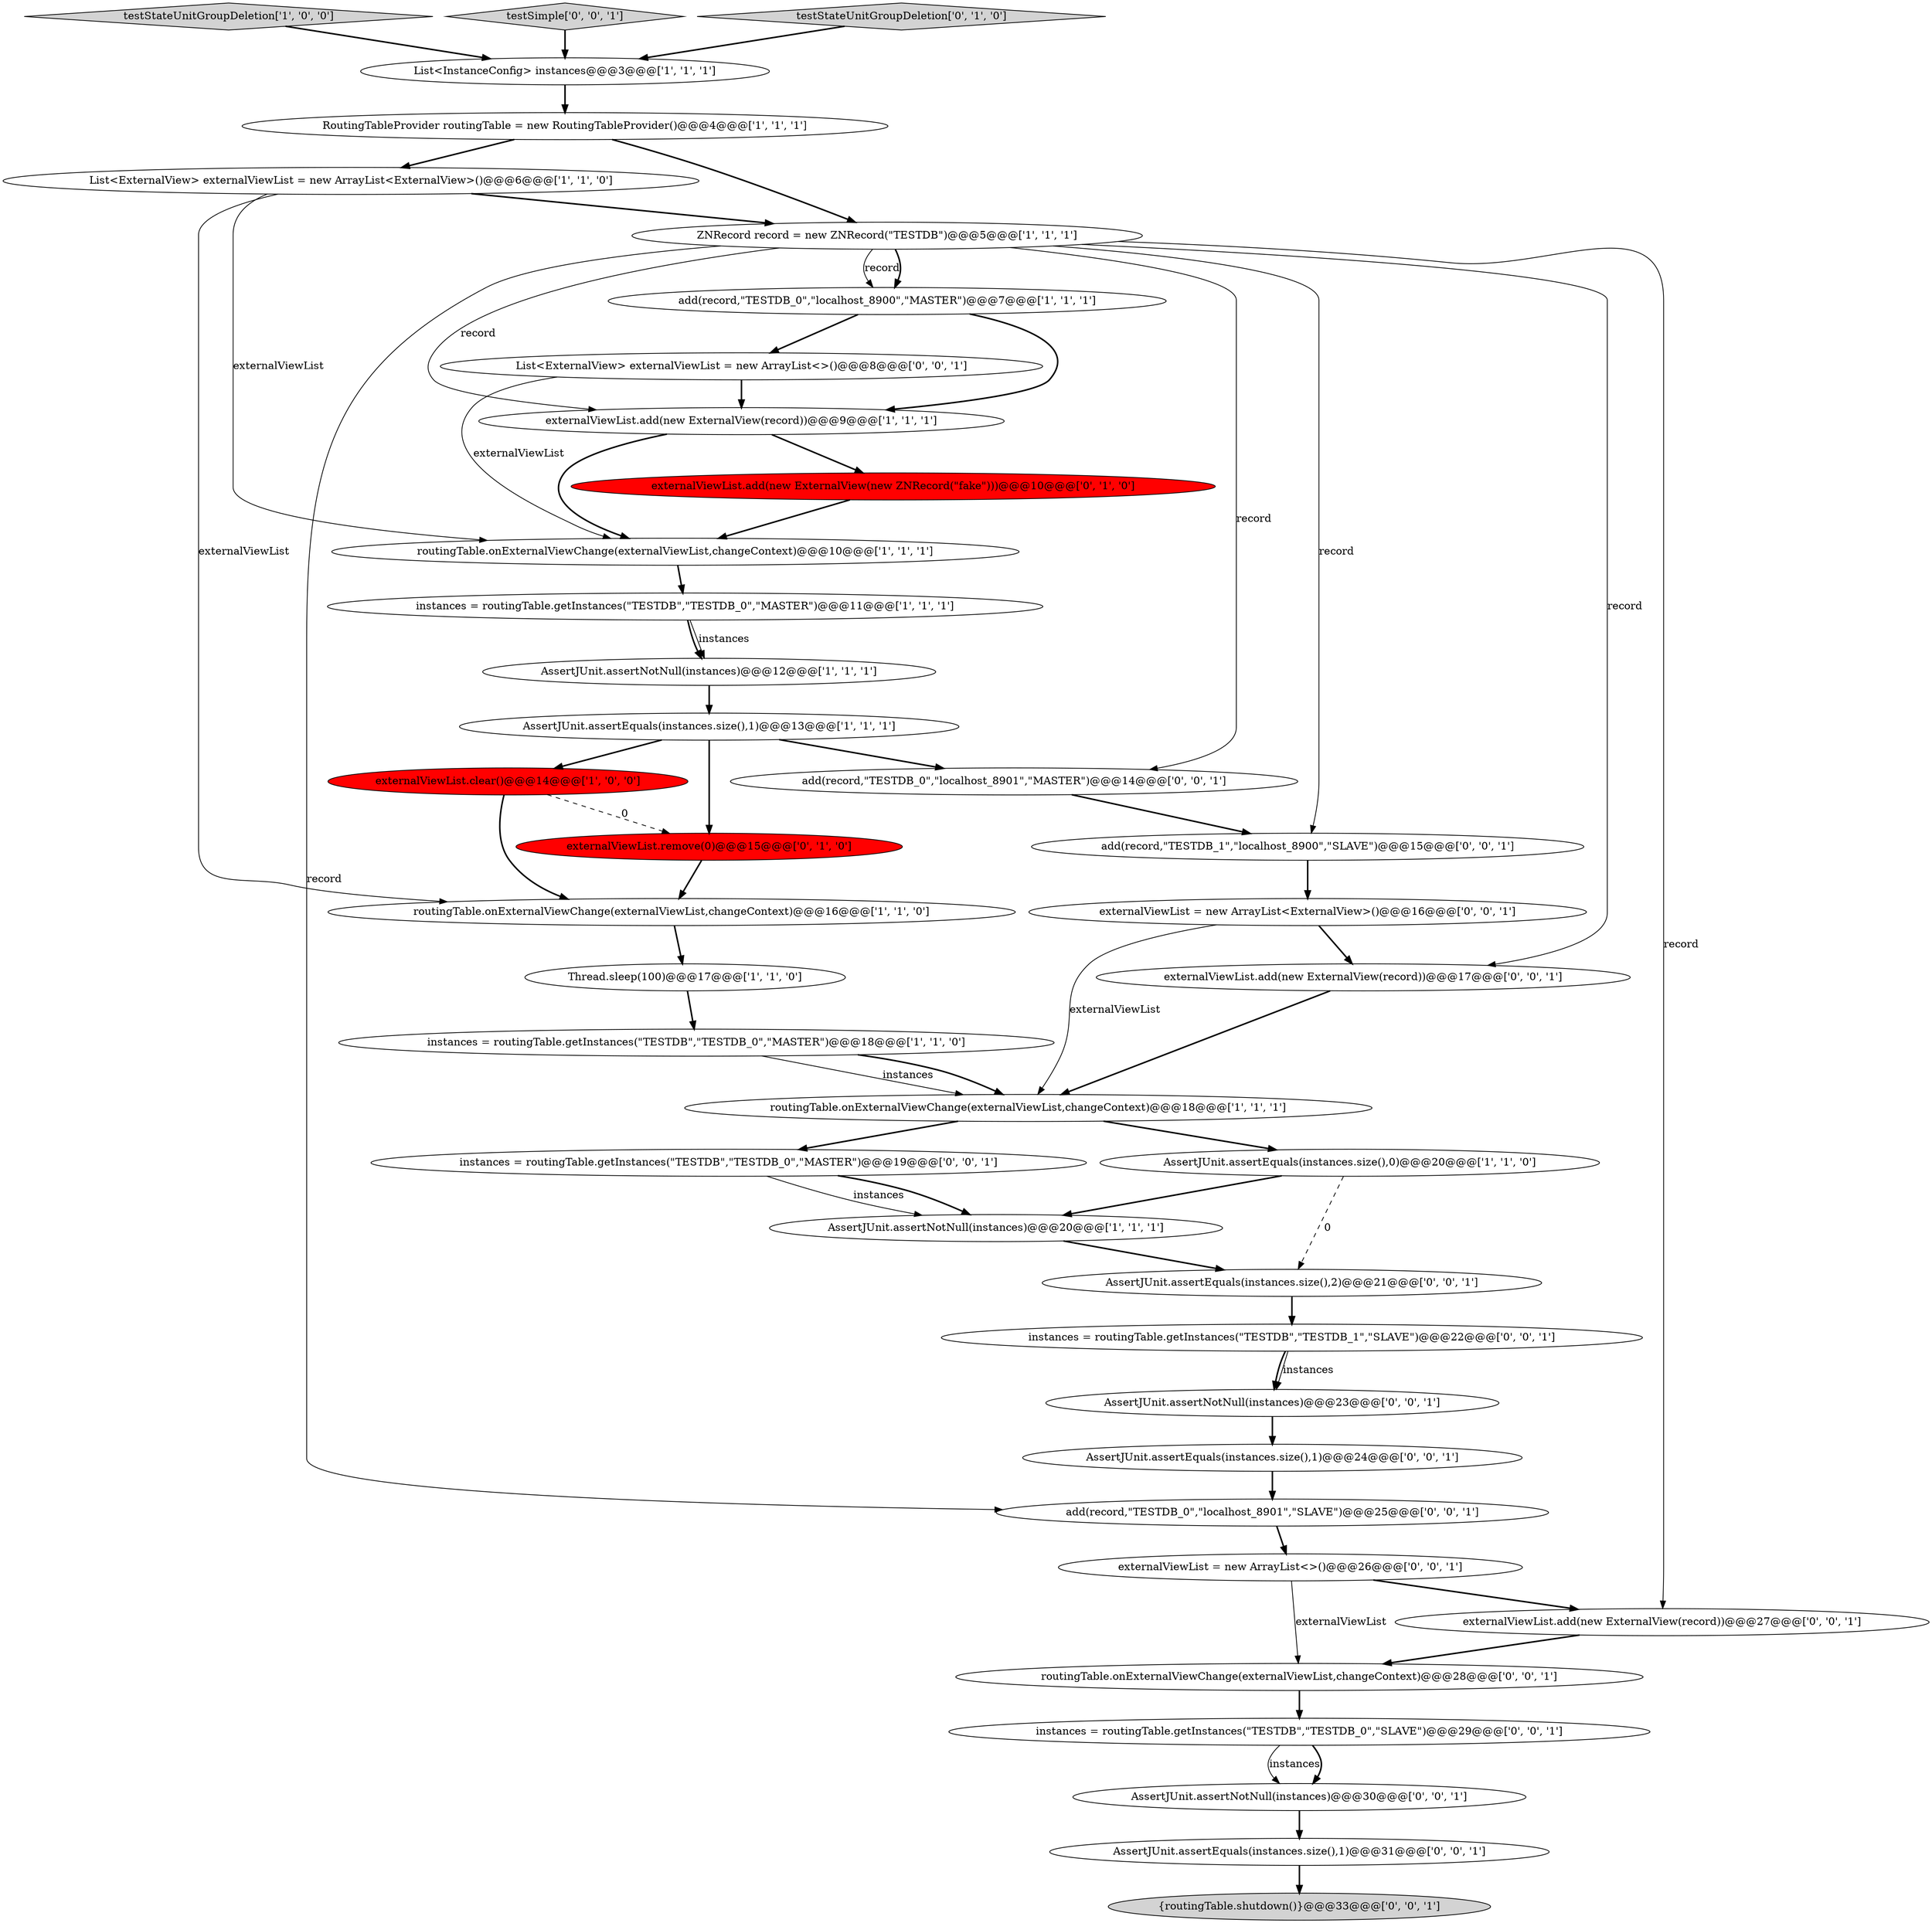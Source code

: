 digraph {
5 [style = filled, label = "routingTable.onExternalViewChange(externalViewList,changeContext)@@@16@@@['1', '1', '0']", fillcolor = white, shape = ellipse image = "AAA0AAABBB1BBB"];
28 [style = filled, label = "{routingTable.shutdown()}@@@33@@@['0', '0', '1']", fillcolor = lightgray, shape = ellipse image = "AAA0AAABBB3BBB"];
35 [style = filled, label = "externalViewList.add(new ExternalView(record))@@@27@@@['0', '0', '1']", fillcolor = white, shape = ellipse image = "AAA0AAABBB3BBB"];
25 [style = filled, label = "add(record,\"TESTDB_0\",\"localhost_8901\",\"MASTER\")@@@14@@@['0', '0', '1']", fillcolor = white, shape = ellipse image = "AAA0AAABBB3BBB"];
6 [style = filled, label = "List<InstanceConfig> instances@@@3@@@['1', '1', '1']", fillcolor = white, shape = ellipse image = "AAA0AAABBB1BBB"];
15 [style = filled, label = "testStateUnitGroupDeletion['1', '0', '0']", fillcolor = lightgray, shape = diamond image = "AAA0AAABBB1BBB"];
29 [style = filled, label = "add(record,\"TESTDB_0\",\"localhost_8901\",\"SLAVE\")@@@25@@@['0', '0', '1']", fillcolor = white, shape = ellipse image = "AAA0AAABBB3BBB"];
22 [style = filled, label = "instances = routingTable.getInstances(\"TESTDB\",\"TESTDB_0\",\"SLAVE\")@@@29@@@['0', '0', '1']", fillcolor = white, shape = ellipse image = "AAA0AAABBB3BBB"];
17 [style = filled, label = "AssertJUnit.assertEquals(instances.size(),0)@@@20@@@['1', '1', '0']", fillcolor = white, shape = ellipse image = "AAA0AAABBB1BBB"];
14 [style = filled, label = "AssertJUnit.assertNotNull(instances)@@@20@@@['1', '1', '1']", fillcolor = white, shape = ellipse image = "AAA0AAABBB1BBB"];
38 [style = filled, label = "externalViewList.add(new ExternalView(record))@@@17@@@['0', '0', '1']", fillcolor = white, shape = ellipse image = "AAA0AAABBB3BBB"];
1 [style = filled, label = "AssertJUnit.assertNotNull(instances)@@@12@@@['1', '1', '1']", fillcolor = white, shape = ellipse image = "AAA0AAABBB1BBB"];
30 [style = filled, label = "AssertJUnit.assertEquals(instances.size(),2)@@@21@@@['0', '0', '1']", fillcolor = white, shape = ellipse image = "AAA0AAABBB3BBB"];
7 [style = filled, label = "add(record,\"TESTDB_0\",\"localhost_8900\",\"MASTER\")@@@7@@@['1', '1', '1']", fillcolor = white, shape = ellipse image = "AAA0AAABBB1BBB"];
21 [style = filled, label = "List<ExternalView> externalViewList = new ArrayList<>()@@@8@@@['0', '0', '1']", fillcolor = white, shape = ellipse image = "AAA0AAABBB3BBB"];
23 [style = filled, label = "testSimple['0', '0', '1']", fillcolor = lightgray, shape = diamond image = "AAA0AAABBB3BBB"];
33 [style = filled, label = "instances = routingTable.getInstances(\"TESTDB\",\"TESTDB_1\",\"SLAVE\")@@@22@@@['0', '0', '1']", fillcolor = white, shape = ellipse image = "AAA0AAABBB3BBB"];
3 [style = filled, label = "instances = routingTable.getInstances(\"TESTDB\",\"TESTDB_0\",\"MASTER\")@@@18@@@['1', '1', '0']", fillcolor = white, shape = ellipse image = "AAA0AAABBB1BBB"];
32 [style = filled, label = "routingTable.onExternalViewChange(externalViewList,changeContext)@@@28@@@['0', '0', '1']", fillcolor = white, shape = ellipse image = "AAA0AAABBB3BBB"];
16 [style = filled, label = "Thread.sleep(100)@@@17@@@['1', '1', '0']", fillcolor = white, shape = ellipse image = "AAA0AAABBB1BBB"];
4 [style = filled, label = "instances = routingTable.getInstances(\"TESTDB\",\"TESTDB_0\",\"MASTER\")@@@11@@@['1', '1', '1']", fillcolor = white, shape = ellipse image = "AAA0AAABBB1BBB"];
2 [style = filled, label = "AssertJUnit.assertEquals(instances.size(),1)@@@13@@@['1', '1', '1']", fillcolor = white, shape = ellipse image = "AAA0AAABBB1BBB"];
26 [style = filled, label = "externalViewList = new ArrayList<ExternalView>()@@@16@@@['0', '0', '1']", fillcolor = white, shape = ellipse image = "AAA0AAABBB3BBB"];
0 [style = filled, label = "routingTable.onExternalViewChange(externalViewList,changeContext)@@@18@@@['1', '1', '1']", fillcolor = white, shape = ellipse image = "AAA0AAABBB1BBB"];
34 [style = filled, label = "AssertJUnit.assertNotNull(instances)@@@30@@@['0', '0', '1']", fillcolor = white, shape = ellipse image = "AAA0AAABBB3BBB"];
10 [style = filled, label = "routingTable.onExternalViewChange(externalViewList,changeContext)@@@10@@@['1', '1', '1']", fillcolor = white, shape = ellipse image = "AAA0AAABBB1BBB"];
37 [style = filled, label = "add(record,\"TESTDB_1\",\"localhost_8900\",\"SLAVE\")@@@15@@@['0', '0', '1']", fillcolor = white, shape = ellipse image = "AAA0AAABBB3BBB"];
24 [style = filled, label = "AssertJUnit.assertNotNull(instances)@@@23@@@['0', '0', '1']", fillcolor = white, shape = ellipse image = "AAA0AAABBB3BBB"];
31 [style = filled, label = "AssertJUnit.assertEquals(instances.size(),1)@@@24@@@['0', '0', '1']", fillcolor = white, shape = ellipse image = "AAA0AAABBB3BBB"];
36 [style = filled, label = "AssertJUnit.assertEquals(instances.size(),1)@@@31@@@['0', '0', '1']", fillcolor = white, shape = ellipse image = "AAA0AAABBB3BBB"];
39 [style = filled, label = "instances = routingTable.getInstances(\"TESTDB\",\"TESTDB_0\",\"MASTER\")@@@19@@@['0', '0', '1']", fillcolor = white, shape = ellipse image = "AAA0AAABBB3BBB"];
9 [style = filled, label = "List<ExternalView> externalViewList = new ArrayList<ExternalView>()@@@6@@@['1', '1', '0']", fillcolor = white, shape = ellipse image = "AAA0AAABBB1BBB"];
13 [style = filled, label = "RoutingTableProvider routingTable = new RoutingTableProvider()@@@4@@@['1', '1', '1']", fillcolor = white, shape = ellipse image = "AAA0AAABBB1BBB"];
27 [style = filled, label = "externalViewList = new ArrayList<>()@@@26@@@['0', '0', '1']", fillcolor = white, shape = ellipse image = "AAA0AAABBB3BBB"];
8 [style = filled, label = "externalViewList.add(new ExternalView(record))@@@9@@@['1', '1', '1']", fillcolor = white, shape = ellipse image = "AAA0AAABBB1BBB"];
12 [style = filled, label = "externalViewList.clear()@@@14@@@['1', '0', '0']", fillcolor = red, shape = ellipse image = "AAA1AAABBB1BBB"];
11 [style = filled, label = "ZNRecord record = new ZNRecord(\"TESTDB\")@@@5@@@['1', '1', '1']", fillcolor = white, shape = ellipse image = "AAA0AAABBB1BBB"];
18 [style = filled, label = "externalViewList.add(new ExternalView(new ZNRecord(\"fake\")))@@@10@@@['0', '1', '0']", fillcolor = red, shape = ellipse image = "AAA1AAABBB2BBB"];
20 [style = filled, label = "externalViewList.remove(0)@@@15@@@['0', '1', '0']", fillcolor = red, shape = ellipse image = "AAA1AAABBB2BBB"];
19 [style = filled, label = "testStateUnitGroupDeletion['0', '1', '0']", fillcolor = lightgray, shape = diamond image = "AAA0AAABBB2BBB"];
16->3 [style = bold, label=""];
8->10 [style = bold, label=""];
11->7 [style = solid, label="record"];
32->22 [style = bold, label=""];
3->0 [style = solid, label="instances"];
2->20 [style = bold, label=""];
21->10 [style = solid, label="externalViewList"];
9->11 [style = bold, label=""];
12->5 [style = bold, label=""];
14->30 [style = bold, label=""];
30->33 [style = bold, label=""];
37->26 [style = bold, label=""];
12->20 [style = dashed, label="0"];
39->14 [style = solid, label="instances"];
0->17 [style = bold, label=""];
8->18 [style = bold, label=""];
4->1 [style = solid, label="instances"];
11->35 [style = solid, label="record"];
21->8 [style = bold, label=""];
36->28 [style = bold, label=""];
39->14 [style = bold, label=""];
35->32 [style = bold, label=""];
31->29 [style = bold, label=""];
22->34 [style = solid, label="instances"];
15->6 [style = bold, label=""];
27->32 [style = solid, label="externalViewList"];
11->29 [style = solid, label="record"];
7->8 [style = bold, label=""];
19->6 [style = bold, label=""];
13->11 [style = bold, label=""];
9->10 [style = solid, label="externalViewList"];
27->35 [style = bold, label=""];
3->0 [style = bold, label=""];
2->12 [style = bold, label=""];
20->5 [style = bold, label=""];
5->16 [style = bold, label=""];
26->38 [style = bold, label=""];
29->27 [style = bold, label=""];
33->24 [style = solid, label="instances"];
18->10 [style = bold, label=""];
24->31 [style = bold, label=""];
17->14 [style = bold, label=""];
25->37 [style = bold, label=""];
26->0 [style = solid, label="externalViewList"];
33->24 [style = bold, label=""];
11->8 [style = solid, label="record"];
6->13 [style = bold, label=""];
22->34 [style = bold, label=""];
34->36 [style = bold, label=""];
38->0 [style = bold, label=""];
23->6 [style = bold, label=""];
11->25 [style = solid, label="record"];
10->4 [style = bold, label=""];
11->37 [style = solid, label="record"];
7->21 [style = bold, label=""];
4->1 [style = bold, label=""];
1->2 [style = bold, label=""];
13->9 [style = bold, label=""];
11->38 [style = solid, label="record"];
9->5 [style = solid, label="externalViewList"];
2->25 [style = bold, label=""];
17->30 [style = dashed, label="0"];
11->7 [style = bold, label=""];
0->39 [style = bold, label=""];
}
